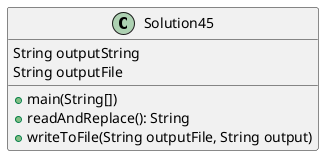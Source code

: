 @startuml
'https://plantuml.com/sequence-diagram


class Solution45 {
String outputString
String outputFile
+main(String[])
+readAndReplace(): String
+writeToFile(String outputFile, String output)
}
@enduml